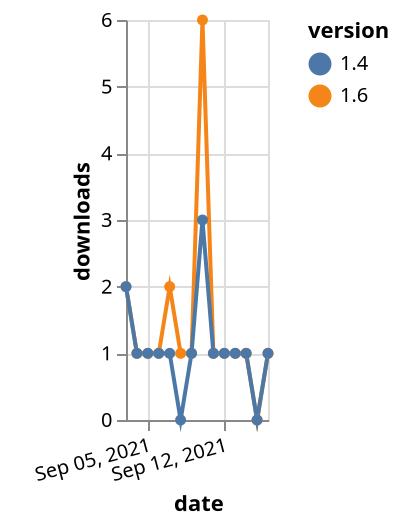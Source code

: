 {"$schema": "https://vega.github.io/schema/vega-lite/v5.json", "description": "A simple bar chart with embedded data.", "data": {"values": [{"date": "2021-09-03", "total": 181, "delta": 2, "version": "1.6"}, {"date": "2021-09-04", "total": 182, "delta": 1, "version": "1.6"}, {"date": "2021-09-05", "total": 183, "delta": 1, "version": "1.6"}, {"date": "2021-09-06", "total": 184, "delta": 1, "version": "1.6"}, {"date": "2021-09-07", "total": 186, "delta": 2, "version": "1.6"}, {"date": "2021-09-08", "total": 187, "delta": 1, "version": "1.6"}, {"date": "2021-09-09", "total": 188, "delta": 1, "version": "1.6"}, {"date": "2021-09-10", "total": 194, "delta": 6, "version": "1.6"}, {"date": "2021-09-11", "total": 195, "delta": 1, "version": "1.6"}, {"date": "2021-09-12", "total": 196, "delta": 1, "version": "1.6"}, {"date": "2021-09-13", "total": 197, "delta": 1, "version": "1.6"}, {"date": "2021-09-14", "total": 198, "delta": 1, "version": "1.6"}, {"date": "2021-09-15", "total": 198, "delta": 0, "version": "1.6"}, {"date": "2021-09-16", "total": 199, "delta": 1, "version": "1.6"}, {"date": "2021-09-03", "total": 259, "delta": 2, "version": "1.4"}, {"date": "2021-09-04", "total": 260, "delta": 1, "version": "1.4"}, {"date": "2021-09-05", "total": 261, "delta": 1, "version": "1.4"}, {"date": "2021-09-06", "total": 262, "delta": 1, "version": "1.4"}, {"date": "2021-09-07", "total": 263, "delta": 1, "version": "1.4"}, {"date": "2021-09-08", "total": 263, "delta": 0, "version": "1.4"}, {"date": "2021-09-09", "total": 264, "delta": 1, "version": "1.4"}, {"date": "2021-09-10", "total": 267, "delta": 3, "version": "1.4"}, {"date": "2021-09-11", "total": 268, "delta": 1, "version": "1.4"}, {"date": "2021-09-12", "total": 269, "delta": 1, "version": "1.4"}, {"date": "2021-09-13", "total": 270, "delta": 1, "version": "1.4"}, {"date": "2021-09-14", "total": 271, "delta": 1, "version": "1.4"}, {"date": "2021-09-15", "total": 271, "delta": 0, "version": "1.4"}, {"date": "2021-09-16", "total": 272, "delta": 1, "version": "1.4"}]}, "width": "container", "mark": {"type": "line", "point": {"filled": true}}, "encoding": {"x": {"field": "date", "type": "temporal", "timeUnit": "yearmonthdate", "title": "date", "axis": {"labelAngle": -15}}, "y": {"field": "delta", "type": "quantitative", "title": "downloads"}, "color": {"field": "version", "type": "nominal"}, "tooltip": {"field": "delta"}}}